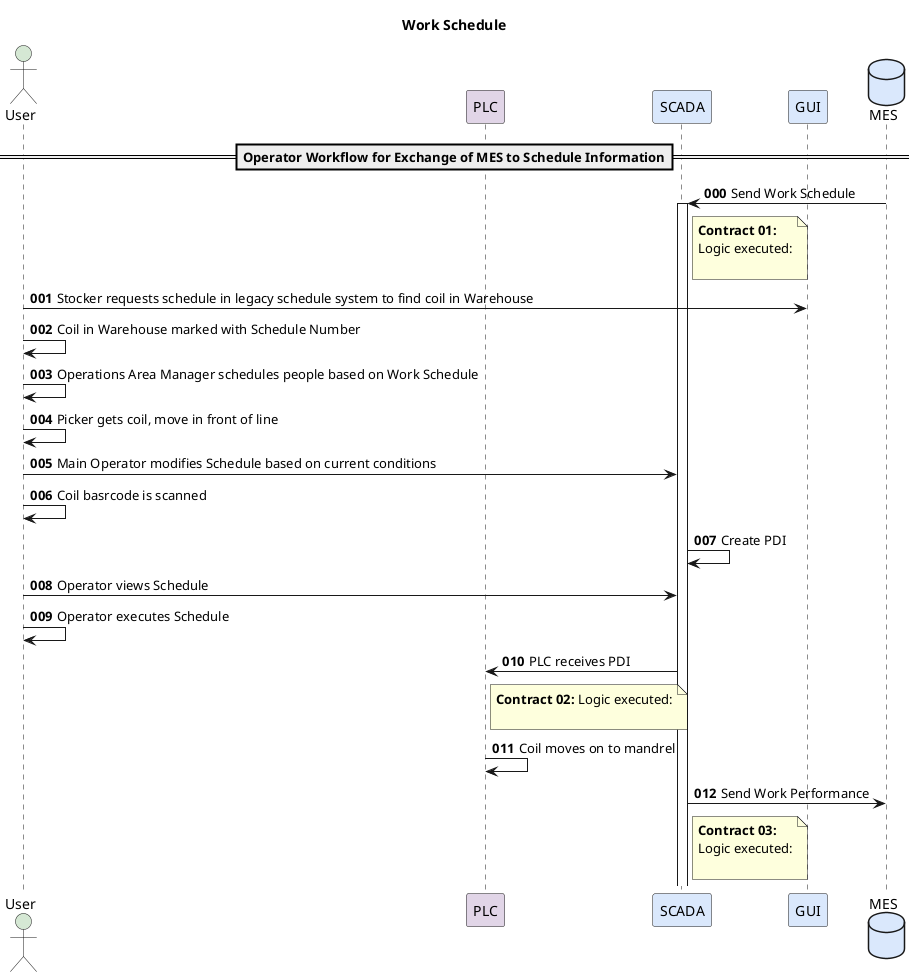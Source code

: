 @startuml WorkSchedule
title "Work Schedule"

Actor "User" as U #D5E8D4
participant "PLC" as P #E1D5E7
participant "SCADA" as S #DAE8FC
participant "GUI" as UI #DAE8FC
database "MES" as M #DAE8FC

==Operator Workflow for Exchange of MES to Schedule Information==
autonumber 0 "<b>000"

  M -> S++: Send Work Schedule
  note right of S: <b>Contract 01:</b>\nLogic executed:\n
  U -> UI --: Stocker requests schedule in legacy schedule system to find coil in Warehouse
  U -> U : Coil in Warehouse marked with Schedule Number
  U -> U : Operations Area Manager schedules people based on Work Schedule
  U -> U : Picker gets coil, move in front of line
  U -> S : Main Operator modifies Schedule based on current conditions
  U -> U : Coil basrcode is scanned
  S -> S : Create PDI
  U -> S : Operator views Schedule
  U -> U : Operator executes Schedule
  S -> P : PLC receives PDI
  note right of P : <b>Contract 02:</b>\m Logic executed:\n
  P -> P : Coil moves on to mandrel
  S -> M : Send Work Performance
  note right of S: <b>Contract 03:</b>\nLogic executed:\n

@enduml